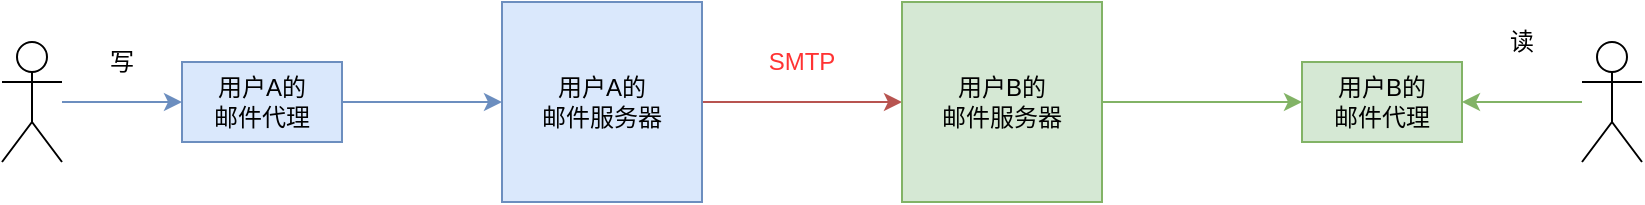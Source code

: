 <mxfile version="12.4.2" type="device" pages="1"><diagram id="W5egdJKuwgQc75uUksTX" name="Page-1"><mxGraphModel dx="946" dy="588" grid="1" gridSize="10" guides="1" tooltips="1" connect="1" arrows="1" fold="1" page="1" pageScale="1" pageWidth="827" pageHeight="1169" math="0" shadow="0"><root><mxCell id="0"/><mxCell id="1" parent="0"/><mxCell id="KYeBolms2fCdO1TuGtNM-6" style="edgeStyle=orthogonalEdgeStyle;rounded=0;orthogonalLoop=1;jettySize=auto;html=1;entryX=0;entryY=0.5;entryDx=0;entryDy=0;fillColor=#dae8fc;strokeColor=#6c8ebf;" edge="1" parent="1" source="KYeBolms2fCdO1TuGtNM-2" target="KYeBolms2fCdO1TuGtNM-3"><mxGeometry relative="1" as="geometry"/></mxCell><mxCell id="KYeBolms2fCdO1TuGtNM-2" value="用户A的&lt;br&gt;邮件代理" style="rounded=0;whiteSpace=wrap;html=1;fillColor=#dae8fc;strokeColor=#6c8ebf;" vertex="1" parent="1"><mxGeometry x="120" y="120" width="80" height="40" as="geometry"/></mxCell><mxCell id="KYeBolms2fCdO1TuGtNM-7" style="edgeStyle=orthogonalEdgeStyle;rounded=0;orthogonalLoop=1;jettySize=auto;html=1;entryX=0;entryY=0.5;entryDx=0;entryDy=0;fillColor=#f8cecc;strokeColor=#b85450;" edge="1" parent="1" source="KYeBolms2fCdO1TuGtNM-3" target="KYeBolms2fCdO1TuGtNM-4"><mxGeometry relative="1" as="geometry"/></mxCell><mxCell id="KYeBolms2fCdO1TuGtNM-3" value="用户A的&lt;br&gt;邮件服务器" style="rounded=0;whiteSpace=wrap;html=1;fillColor=#dae8fc;strokeColor=#6c8ebf;" vertex="1" parent="1"><mxGeometry x="280" y="90" width="100" height="100" as="geometry"/></mxCell><mxCell id="KYeBolms2fCdO1TuGtNM-8" style="edgeStyle=orthogonalEdgeStyle;rounded=0;orthogonalLoop=1;jettySize=auto;html=1;fillColor=#d5e8d4;strokeColor=#82b366;" edge="1" parent="1" source="KYeBolms2fCdO1TuGtNM-4" target="KYeBolms2fCdO1TuGtNM-5"><mxGeometry relative="1" as="geometry"/></mxCell><mxCell id="KYeBolms2fCdO1TuGtNM-4" value="用户B的&lt;br&gt;邮件服务器" style="rounded=0;whiteSpace=wrap;html=1;fillColor=#d5e8d4;strokeColor=#82b366;" vertex="1" parent="1"><mxGeometry x="480" y="90" width="100" height="100" as="geometry"/></mxCell><mxCell id="KYeBolms2fCdO1TuGtNM-5" value="用户B的&lt;br&gt;邮件代理" style="rounded=0;whiteSpace=wrap;html=1;fillColor=#d5e8d4;strokeColor=#82b366;" vertex="1" parent="1"><mxGeometry x="680" y="120" width="80" height="40" as="geometry"/></mxCell><mxCell id="KYeBolms2fCdO1TuGtNM-12" style="edgeStyle=orthogonalEdgeStyle;rounded=0;orthogonalLoop=1;jettySize=auto;html=1;entryX=0;entryY=0.5;entryDx=0;entryDy=0;fillColor=#dae8fc;strokeColor=#6c8ebf;" edge="1" parent="1" source="KYeBolms2fCdO1TuGtNM-9" target="KYeBolms2fCdO1TuGtNM-2"><mxGeometry relative="1" as="geometry"/></mxCell><mxCell id="KYeBolms2fCdO1TuGtNM-9" value="" style="shape=umlActor;verticalLabelPosition=bottom;labelBackgroundColor=#ffffff;verticalAlign=top;html=1;outlineConnect=0;" vertex="1" parent="1"><mxGeometry x="30" y="110" width="30" height="60" as="geometry"/></mxCell><mxCell id="KYeBolms2fCdO1TuGtNM-11" style="edgeStyle=orthogonalEdgeStyle;rounded=0;orthogonalLoop=1;jettySize=auto;html=1;entryX=1;entryY=0.5;entryDx=0;entryDy=0;fillColor=#d5e8d4;strokeColor=#82b366;" edge="1" parent="1" source="KYeBolms2fCdO1TuGtNM-10" target="KYeBolms2fCdO1TuGtNM-5"><mxGeometry relative="1" as="geometry"/></mxCell><mxCell id="KYeBolms2fCdO1TuGtNM-10" value="" style="shape=umlActor;verticalLabelPosition=bottom;labelBackgroundColor=#ffffff;verticalAlign=top;html=1;outlineConnect=0;" vertex="1" parent="1"><mxGeometry x="820" y="110" width="30" height="60" as="geometry"/></mxCell><mxCell id="KYeBolms2fCdO1TuGtNM-13" value="写" style="text;html=1;strokeColor=none;fillColor=none;align=center;verticalAlign=middle;whiteSpace=wrap;rounded=0;fontColor=#000000;" vertex="1" parent="1"><mxGeometry x="70" y="110" width="40" height="20" as="geometry"/></mxCell><mxCell id="KYeBolms2fCdO1TuGtNM-15" value="读" style="text;html=1;strokeColor=none;fillColor=none;align=center;verticalAlign=middle;whiteSpace=wrap;rounded=0;fontColor=#000000;" vertex="1" parent="1"><mxGeometry x="770" y="100" width="40" height="20" as="geometry"/></mxCell><mxCell id="KYeBolms2fCdO1TuGtNM-16" value="SMTP" style="text;html=1;strokeColor=none;fillColor=none;align=center;verticalAlign=middle;whiteSpace=wrap;rounded=0;fontColor=#FF3333;" vertex="1" parent="1"><mxGeometry x="410" y="110" width="40" height="20" as="geometry"/></mxCell></root></mxGraphModel></diagram></mxfile>